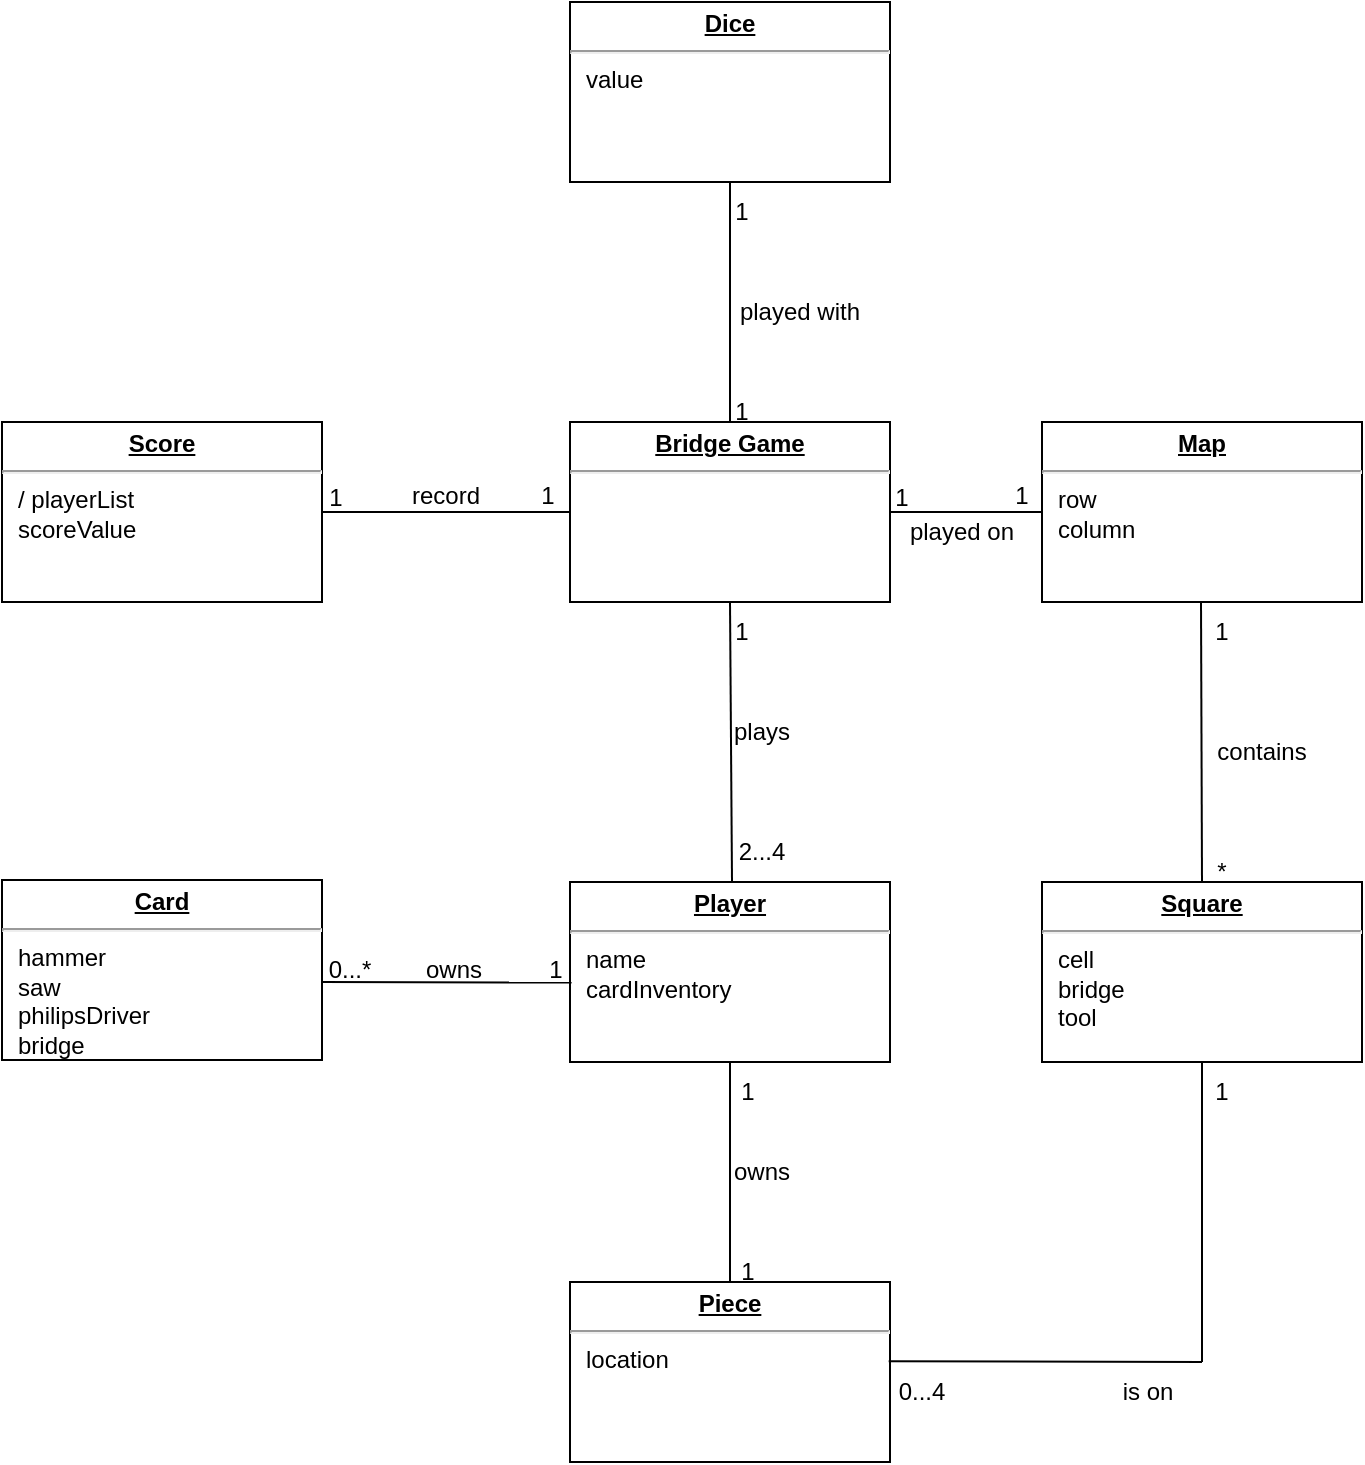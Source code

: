 <mxfile version="19.0.0" type="github">
  <diagram id="ROPJrq2IIXaWx1oVJtoM" name="DomainModel">
    <mxGraphModel dx="1422" dy="786" grid="1" gridSize="10" guides="1" tooltips="1" connect="1" arrows="1" fold="1" page="1" pageScale="1" pageWidth="827" pageHeight="1169" math="0" shadow="0">
      <root>
        <mxCell id="0" />
        <mxCell id="1" parent="0" />
        <mxCell id="GZTJ7-JCTW0fnLTZL_83-5" value="&lt;p style=&quot;margin:0px;margin-top:4px;text-align:center;text-decoration:underline;&quot;&gt;&lt;b&gt;Player&lt;/b&gt;&lt;/p&gt;&lt;hr&gt;&lt;p style=&quot;margin:0px;margin-left:8px;&quot;&gt;name&lt;/p&gt;&lt;p style=&quot;margin:0px;margin-left:8px;&quot;&gt;cardInventory&lt;/p&gt;" style="verticalAlign=top;align=left;overflow=fill;fontSize=12;fontFamily=Helvetica;html=1;" parent="1" vertex="1">
          <mxGeometry x="357" y="580" width="160" height="90" as="geometry" />
        </mxCell>
        <mxCell id="GZTJ7-JCTW0fnLTZL_83-10" value="&lt;p style=&quot;margin:0px;margin-top:4px;text-align:center;text-decoration:underline;&quot;&gt;&lt;b&gt;Dice&lt;/b&gt;&lt;/p&gt;&lt;hr&gt;&lt;p style=&quot;margin:0px;margin-left:8px;&quot;&gt;value&lt;/p&gt;" style="verticalAlign=top;align=left;overflow=fill;fontSize=12;fontFamily=Helvetica;html=1;" parent="1" vertex="1">
          <mxGeometry x="357" y="140" width="160" height="90" as="geometry" />
        </mxCell>
        <mxCell id="GZTJ7-JCTW0fnLTZL_83-11" value="&lt;p style=&quot;margin:0px;margin-top:4px;text-align:center;text-decoration:underline;&quot;&gt;&lt;b&gt;Card&lt;/b&gt;&lt;/p&gt;&lt;hr&gt;&lt;p style=&quot;margin:0px;margin-left:8px;&quot;&gt;hammer&lt;/p&gt;&lt;p style=&quot;margin:0px;margin-left:8px;&quot;&gt;saw&lt;/p&gt;&lt;p style=&quot;margin:0px;margin-left:8px;&quot;&gt;philipsDriver&lt;/p&gt;&lt;p style=&quot;margin:0px;margin-left:8px;&quot;&gt;bridge&lt;/p&gt;" style="verticalAlign=top;align=left;overflow=fill;fontSize=12;fontFamily=Helvetica;html=1;" parent="1" vertex="1">
          <mxGeometry x="73" y="579" width="160" height="90" as="geometry" />
        </mxCell>
        <mxCell id="XsCl1-yESDeX2pDNbbkY-1" value="&lt;p style=&quot;margin:0px;margin-top:4px;text-align:center;text-decoration:underline;&quot;&gt;&lt;b&gt;Bridge Game&lt;/b&gt;&lt;/p&gt;&lt;hr&gt;&lt;p style=&quot;margin:0px;margin-left:8px;&quot;&gt;&lt;br&gt;&lt;/p&gt;&lt;p style=&quot;margin:0px;margin-left:8px;&quot;&gt;&lt;br&gt;&lt;/p&gt;" style="verticalAlign=top;align=left;overflow=fill;fontSize=12;fontFamily=Helvetica;html=1;" parent="1" vertex="1">
          <mxGeometry x="357" y="350" width="160" height="90" as="geometry" />
        </mxCell>
        <mxCell id="XsCl1-yESDeX2pDNbbkY-6" value="" style="endArrow=none;html=1;rounded=0;entryX=0.5;entryY=1;entryDx=0;entryDy=0;exitX=0.5;exitY=0;exitDx=0;exitDy=0;" parent="1" source="XsCl1-yESDeX2pDNbbkY-24" target="GZTJ7-JCTW0fnLTZL_83-5" edge="1">
          <mxGeometry width="50" height="50" relative="1" as="geometry">
            <mxPoint x="443" y="760" as="sourcePoint" />
            <mxPoint x="493" y="440" as="targetPoint" />
          </mxGeometry>
        </mxCell>
        <mxCell id="XsCl1-yESDeX2pDNbbkY-8" value="" style="endArrow=none;html=1;rounded=0;entryX=0.5;entryY=1;entryDx=0;entryDy=0;exitX=0.25;exitY=1;exitDx=0;exitDy=0;" parent="1" source="XsCl1-yESDeX2pDNbbkY-13" target="XsCl1-yESDeX2pDNbbkY-1" edge="1">
          <mxGeometry width="50" height="50" relative="1" as="geometry">
            <mxPoint x="363" y="420" as="sourcePoint" />
            <mxPoint x="413" y="370" as="targetPoint" />
          </mxGeometry>
        </mxCell>
        <mxCell id="XsCl1-yESDeX2pDNbbkY-9" value="" style="endArrow=none;html=1;rounded=0;entryX=0;entryY=0.5;entryDx=0;entryDy=0;" parent="1" source="XsCl1-yESDeX2pDNbbkY-1" edge="1">
          <mxGeometry width="50" height="50" relative="1" as="geometry">
            <mxPoint x="363" y="520" as="sourcePoint" />
            <mxPoint x="593" y="395" as="targetPoint" />
          </mxGeometry>
        </mxCell>
        <mxCell id="XsCl1-yESDeX2pDNbbkY-10" value="" style="endArrow=none;html=1;rounded=0;entryX=0;entryY=0.5;entryDx=0;entryDy=0;" parent="1" target="XsCl1-yESDeX2pDNbbkY-1" edge="1">
          <mxGeometry width="50" height="50" relative="1" as="geometry">
            <mxPoint x="233" y="395" as="sourcePoint" />
            <mxPoint x="413" y="370" as="targetPoint" />
          </mxGeometry>
        </mxCell>
        <mxCell id="XsCl1-yESDeX2pDNbbkY-13" value="2...4" style="text;html=1;strokeColor=none;fillColor=none;align=center;verticalAlign=middle;whiteSpace=wrap;rounded=0;" parent="1" vertex="1">
          <mxGeometry x="423" y="550" width="60" height="30" as="geometry" />
        </mxCell>
        <mxCell id="XsCl1-yESDeX2pDNbbkY-14" value="1" style="text;html=1;strokeColor=none;fillColor=none;align=center;verticalAlign=middle;whiteSpace=wrap;rounded=0;" parent="1" vertex="1">
          <mxGeometry x="413" y="440" width="60" height="30" as="geometry" />
        </mxCell>
        <mxCell id="XsCl1-yESDeX2pDNbbkY-15" value="plays" style="text;html=1;strokeColor=none;fillColor=none;align=center;verticalAlign=middle;whiteSpace=wrap;rounded=0;" parent="1" vertex="1">
          <mxGeometry x="423" y="490" width="60" height="30" as="geometry" />
        </mxCell>
        <mxCell id="XsCl1-yESDeX2pDNbbkY-19" value="" style="endArrow=none;html=1;rounded=0;entryX=0.5;entryY=1;entryDx=0;entryDy=0;" parent="1" source="XsCl1-yESDeX2pDNbbkY-1" target="GZTJ7-JCTW0fnLTZL_83-10" edge="1">
          <mxGeometry width="50" height="50" relative="1" as="geometry">
            <mxPoint x="233" y="635" as="sourcePoint" />
            <mxPoint x="373" y="635" as="targetPoint" />
          </mxGeometry>
        </mxCell>
        <mxCell id="XsCl1-yESDeX2pDNbbkY-20" value="1" style="text;html=1;strokeColor=none;fillColor=none;align=center;verticalAlign=middle;whiteSpace=wrap;rounded=0;" parent="1" vertex="1">
          <mxGeometry x="413" y="330" width="60" height="30" as="geometry" />
        </mxCell>
        <mxCell id="XsCl1-yESDeX2pDNbbkY-21" value="1" style="text;html=1;strokeColor=none;fillColor=none;align=center;verticalAlign=middle;whiteSpace=wrap;rounded=0;" parent="1" vertex="1">
          <mxGeometry x="413" y="230" width="60" height="30" as="geometry" />
        </mxCell>
        <mxCell id="XsCl1-yESDeX2pDNbbkY-23" value="played with" style="text;html=1;strokeColor=none;fillColor=none;align=center;verticalAlign=middle;whiteSpace=wrap;rounded=0;" parent="1" vertex="1">
          <mxGeometry x="427" y="280" width="90" height="30" as="geometry" />
        </mxCell>
        <mxCell id="XsCl1-yESDeX2pDNbbkY-24" value="&lt;p style=&quot;margin:0px;margin-top:4px;text-align:center;text-decoration:underline;&quot;&gt;&lt;b&gt;Piece&lt;/b&gt;&lt;/p&gt;&lt;hr&gt;&lt;p style=&quot;margin:0px;margin-left:8px;&quot;&gt;location&lt;/p&gt;" style="verticalAlign=top;align=left;overflow=fill;fontSize=12;fontFamily=Helvetica;html=1;" parent="1" vertex="1">
          <mxGeometry x="357" y="780" width="160" height="90" as="geometry" />
        </mxCell>
        <mxCell id="XsCl1-yESDeX2pDNbbkY-25" value="owns" style="text;html=1;strokeColor=none;fillColor=none;align=center;verticalAlign=middle;whiteSpace=wrap;rounded=0;" parent="1" vertex="1">
          <mxGeometry x="431" y="710" width="44" height="30" as="geometry" />
        </mxCell>
        <mxCell id="XsCl1-yESDeX2pDNbbkY-26" value="1" style="text;html=1;strokeColor=none;fillColor=none;align=center;verticalAlign=middle;whiteSpace=wrap;rounded=0;" parent="1" vertex="1">
          <mxGeometry x="416" y="760" width="60" height="30" as="geometry" />
        </mxCell>
        <mxCell id="XsCl1-yESDeX2pDNbbkY-28" value="1" style="text;html=1;strokeColor=none;fillColor=none;align=center;verticalAlign=middle;whiteSpace=wrap;rounded=0;" parent="1" vertex="1">
          <mxGeometry x="431" y="670" width="30" height="30" as="geometry" />
        </mxCell>
        <mxCell id="XsCl1-yESDeX2pDNbbkY-32" value="&lt;p style=&quot;margin:0px;margin-top:4px;text-align:center;text-decoration:underline;&quot;&gt;&lt;b&gt;Map&lt;/b&gt;&lt;/p&gt;&lt;hr&gt;&lt;p style=&quot;margin:0px;margin-left:8px;&quot;&gt;row&lt;/p&gt;&lt;p style=&quot;margin:0px;margin-left:8px;&quot;&gt;column&lt;/p&gt;" style="verticalAlign=top;align=left;overflow=fill;fontSize=12;fontFamily=Helvetica;html=1;" parent="1" vertex="1">
          <mxGeometry x="593" y="350" width="160" height="90" as="geometry" />
        </mxCell>
        <mxCell id="XsCl1-yESDeX2pDNbbkY-33" value="&lt;p style=&quot;margin:0px;margin-top:4px;text-align:center;text-decoration:underline;&quot;&gt;&lt;b&gt;Score&lt;/b&gt;&lt;/p&gt;&lt;hr&gt;&lt;p style=&quot;margin:0px;margin-left:8px;&quot;&gt;/ playerList&lt;/p&gt;&lt;p style=&quot;margin:0px;margin-left:8px;&quot;&gt;scoreValue&lt;/p&gt;" style="verticalAlign=top;align=left;overflow=fill;fontSize=12;fontFamily=Helvetica;html=1;" parent="1" vertex="1">
          <mxGeometry x="73" y="350" width="160" height="90" as="geometry" />
        </mxCell>
        <mxCell id="XsCl1-yESDeX2pDNbbkY-35" value="&lt;p style=&quot;margin:0px;margin-top:4px;text-align:center;text-decoration:underline;&quot;&gt;&lt;b&gt;Square&lt;/b&gt;&lt;/p&gt;&lt;hr&gt;&lt;p style=&quot;margin:0px;margin-left:8px;&quot;&gt;cell&lt;/p&gt;&lt;p style=&quot;margin:0px;margin-left:8px;&quot;&gt;bridge&lt;/p&gt;&lt;p style=&quot;margin:0px;margin-left:8px;&quot;&gt;tool&lt;/p&gt;" style="verticalAlign=top;align=left;overflow=fill;fontSize=12;fontFamily=Helvetica;html=1;" parent="1" vertex="1">
          <mxGeometry x="593" y="580" width="160" height="90" as="geometry" />
        </mxCell>
        <mxCell id="XsCl1-yESDeX2pDNbbkY-36" value="" style="endArrow=none;html=1;rounded=0;exitX=0.5;exitY=0;exitDx=0;exitDy=0;" parent="1" source="XsCl1-yESDeX2pDNbbkY-35" edge="1">
          <mxGeometry width="50" height="50" relative="1" as="geometry">
            <mxPoint x="673" y="560" as="sourcePoint" />
            <mxPoint x="672.5" y="440" as="targetPoint" />
          </mxGeometry>
        </mxCell>
        <mxCell id="XsCl1-yESDeX2pDNbbkY-37" value="contains" style="text;html=1;strokeColor=none;fillColor=none;align=center;verticalAlign=middle;whiteSpace=wrap;rounded=0;" parent="1" vertex="1">
          <mxGeometry x="673" y="500" width="60" height="30" as="geometry" />
        </mxCell>
        <mxCell id="XsCl1-yESDeX2pDNbbkY-38" value="1" style="text;html=1;strokeColor=none;fillColor=none;align=center;verticalAlign=middle;whiteSpace=wrap;rounded=0;" parent="1" vertex="1">
          <mxGeometry x="653" y="440" width="60" height="30" as="geometry" />
        </mxCell>
        <mxCell id="XsCl1-yESDeX2pDNbbkY-39" value="*" style="text;html=1;strokeColor=none;fillColor=none;align=center;verticalAlign=middle;whiteSpace=wrap;rounded=0;" parent="1" vertex="1">
          <mxGeometry x="653" y="560" width="60" height="30" as="geometry" />
        </mxCell>
        <mxCell id="XsCl1-yESDeX2pDNbbkY-40" value="record" style="text;html=1;strokeColor=none;fillColor=none;align=center;verticalAlign=middle;whiteSpace=wrap;rounded=0;" parent="1" vertex="1">
          <mxGeometry x="250" y="372" width="90" height="30" as="geometry" />
        </mxCell>
        <mxCell id="XsCl1-yESDeX2pDNbbkY-41" value="1" style="text;html=1;strokeColor=none;fillColor=none;align=center;verticalAlign=middle;whiteSpace=wrap;rounded=0;" parent="1" vertex="1">
          <mxGeometry x="331" y="377" width="30" height="20" as="geometry" />
        </mxCell>
        <mxCell id="XsCl1-yESDeX2pDNbbkY-43" value="1" style="text;html=1;strokeColor=none;fillColor=none;align=center;verticalAlign=middle;whiteSpace=wrap;rounded=0;" parent="1" vertex="1">
          <mxGeometry x="225" y="378" width="30" height="20" as="geometry" />
        </mxCell>
        <mxCell id="XsCl1-yESDeX2pDNbbkY-53" value="1" style="text;html=1;strokeColor=none;fillColor=none;align=center;verticalAlign=middle;whiteSpace=wrap;rounded=0;" parent="1" vertex="1">
          <mxGeometry x="553" y="372" width="60" height="30" as="geometry" />
        </mxCell>
        <mxCell id="XsCl1-yESDeX2pDNbbkY-54" value="1" style="text;html=1;strokeColor=none;fillColor=none;align=center;verticalAlign=middle;whiteSpace=wrap;rounded=0;" parent="1" vertex="1">
          <mxGeometry x="493" y="373" width="60" height="30" as="geometry" />
        </mxCell>
        <mxCell id="XsCl1-yESDeX2pDNbbkY-55" value="played on" style="text;html=1;strokeColor=none;fillColor=none;align=center;verticalAlign=middle;whiteSpace=wrap;rounded=0;" parent="1" vertex="1">
          <mxGeometry x="523" y="390" width="60" height="30" as="geometry" />
        </mxCell>
        <mxCell id="XsCl1-yESDeX2pDNbbkY-61" value="" style="endArrow=none;html=1;rounded=0;entryX=0.5;entryY=1;entryDx=0;entryDy=0;" parent="1" target="XsCl1-yESDeX2pDNbbkY-35" edge="1">
          <mxGeometry width="50" height="50" relative="1" as="geometry">
            <mxPoint x="673" y="820" as="sourcePoint" />
            <mxPoint x="403" y="570" as="targetPoint" />
          </mxGeometry>
        </mxCell>
        <mxCell id="XsCl1-yESDeX2pDNbbkY-62" value="" style="endArrow=none;html=1;rounded=0;exitX=0.996;exitY=0.44;exitDx=0;exitDy=0;exitPerimeter=0;" parent="1" source="XsCl1-yESDeX2pDNbbkY-24" edge="1">
          <mxGeometry width="50" height="50" relative="1" as="geometry">
            <mxPoint x="523" y="820" as="sourcePoint" />
            <mxPoint x="673" y="820" as="targetPoint" />
          </mxGeometry>
        </mxCell>
        <mxCell id="XsCl1-yESDeX2pDNbbkY-63" value="0...4" style="text;html=1;strokeColor=none;fillColor=none;align=center;verticalAlign=middle;whiteSpace=wrap;rounded=0;" parent="1" vertex="1">
          <mxGeometry x="503" y="820" width="60" height="30" as="geometry" />
        </mxCell>
        <mxCell id="XsCl1-yESDeX2pDNbbkY-64" value="1" style="text;html=1;strokeColor=none;fillColor=none;align=center;verticalAlign=middle;whiteSpace=wrap;rounded=0;" parent="1" vertex="1">
          <mxGeometry x="668" y="670" width="30" height="30" as="geometry" />
        </mxCell>
        <mxCell id="XsCl1-yESDeX2pDNbbkY-65" value="is on" style="text;html=1;strokeColor=none;fillColor=none;align=center;verticalAlign=middle;whiteSpace=wrap;rounded=0;" parent="1" vertex="1">
          <mxGeometry x="624" y="820" width="44" height="30" as="geometry" />
        </mxCell>
        <mxCell id="XsCl1-yESDeX2pDNbbkY-66" value="" style="endArrow=none;html=1;rounded=0;entryX=0.005;entryY=0.559;entryDx=0;entryDy=0;entryPerimeter=0;" parent="1" target="GZTJ7-JCTW0fnLTZL_83-5" edge="1">
          <mxGeometry width="50" height="50" relative="1" as="geometry">
            <mxPoint x="233" y="630" as="sourcePoint" />
            <mxPoint x="353" y="632" as="targetPoint" />
          </mxGeometry>
        </mxCell>
        <mxCell id="XsCl1-yESDeX2pDNbbkY-67" value="1" style="text;html=1;strokeColor=none;fillColor=none;align=center;verticalAlign=middle;whiteSpace=wrap;rounded=0;" parent="1" vertex="1">
          <mxGeometry x="335" y="609" width="30" height="30" as="geometry" />
        </mxCell>
        <mxCell id="XsCl1-yESDeX2pDNbbkY-68" value="0...*" style="text;html=1;strokeColor=none;fillColor=none;align=center;verticalAlign=middle;whiteSpace=wrap;rounded=0;" parent="1" vertex="1">
          <mxGeometry x="217" y="609" width="60" height="30" as="geometry" />
        </mxCell>
        <mxCell id="XsCl1-yESDeX2pDNbbkY-70" value="owns" style="text;html=1;strokeColor=none;fillColor=none;align=center;verticalAlign=middle;whiteSpace=wrap;rounded=0;" parent="1" vertex="1">
          <mxGeometry x="277" y="609" width="44" height="30" as="geometry" />
        </mxCell>
      </root>
    </mxGraphModel>
  </diagram>
</mxfile>
